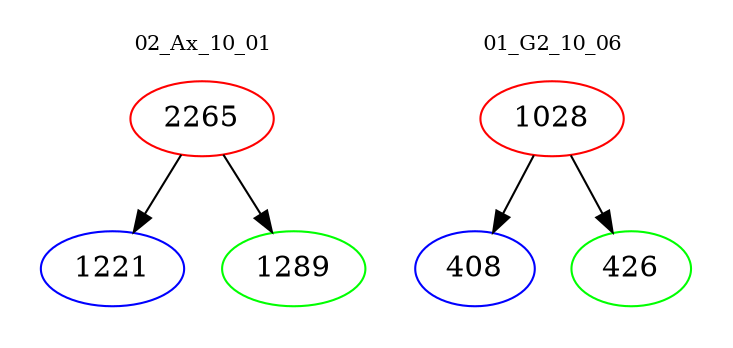 digraph{
subgraph cluster_0 {
color = white
label = "02_Ax_10_01";
fontsize=10;
T0_2265 [label="2265", color="red"]
T0_2265 -> T0_1221 [color="black"]
T0_1221 [label="1221", color="blue"]
T0_2265 -> T0_1289 [color="black"]
T0_1289 [label="1289", color="green"]
}
subgraph cluster_1 {
color = white
label = "01_G2_10_06";
fontsize=10;
T1_1028 [label="1028", color="red"]
T1_1028 -> T1_408 [color="black"]
T1_408 [label="408", color="blue"]
T1_1028 -> T1_426 [color="black"]
T1_426 [label="426", color="green"]
}
}
